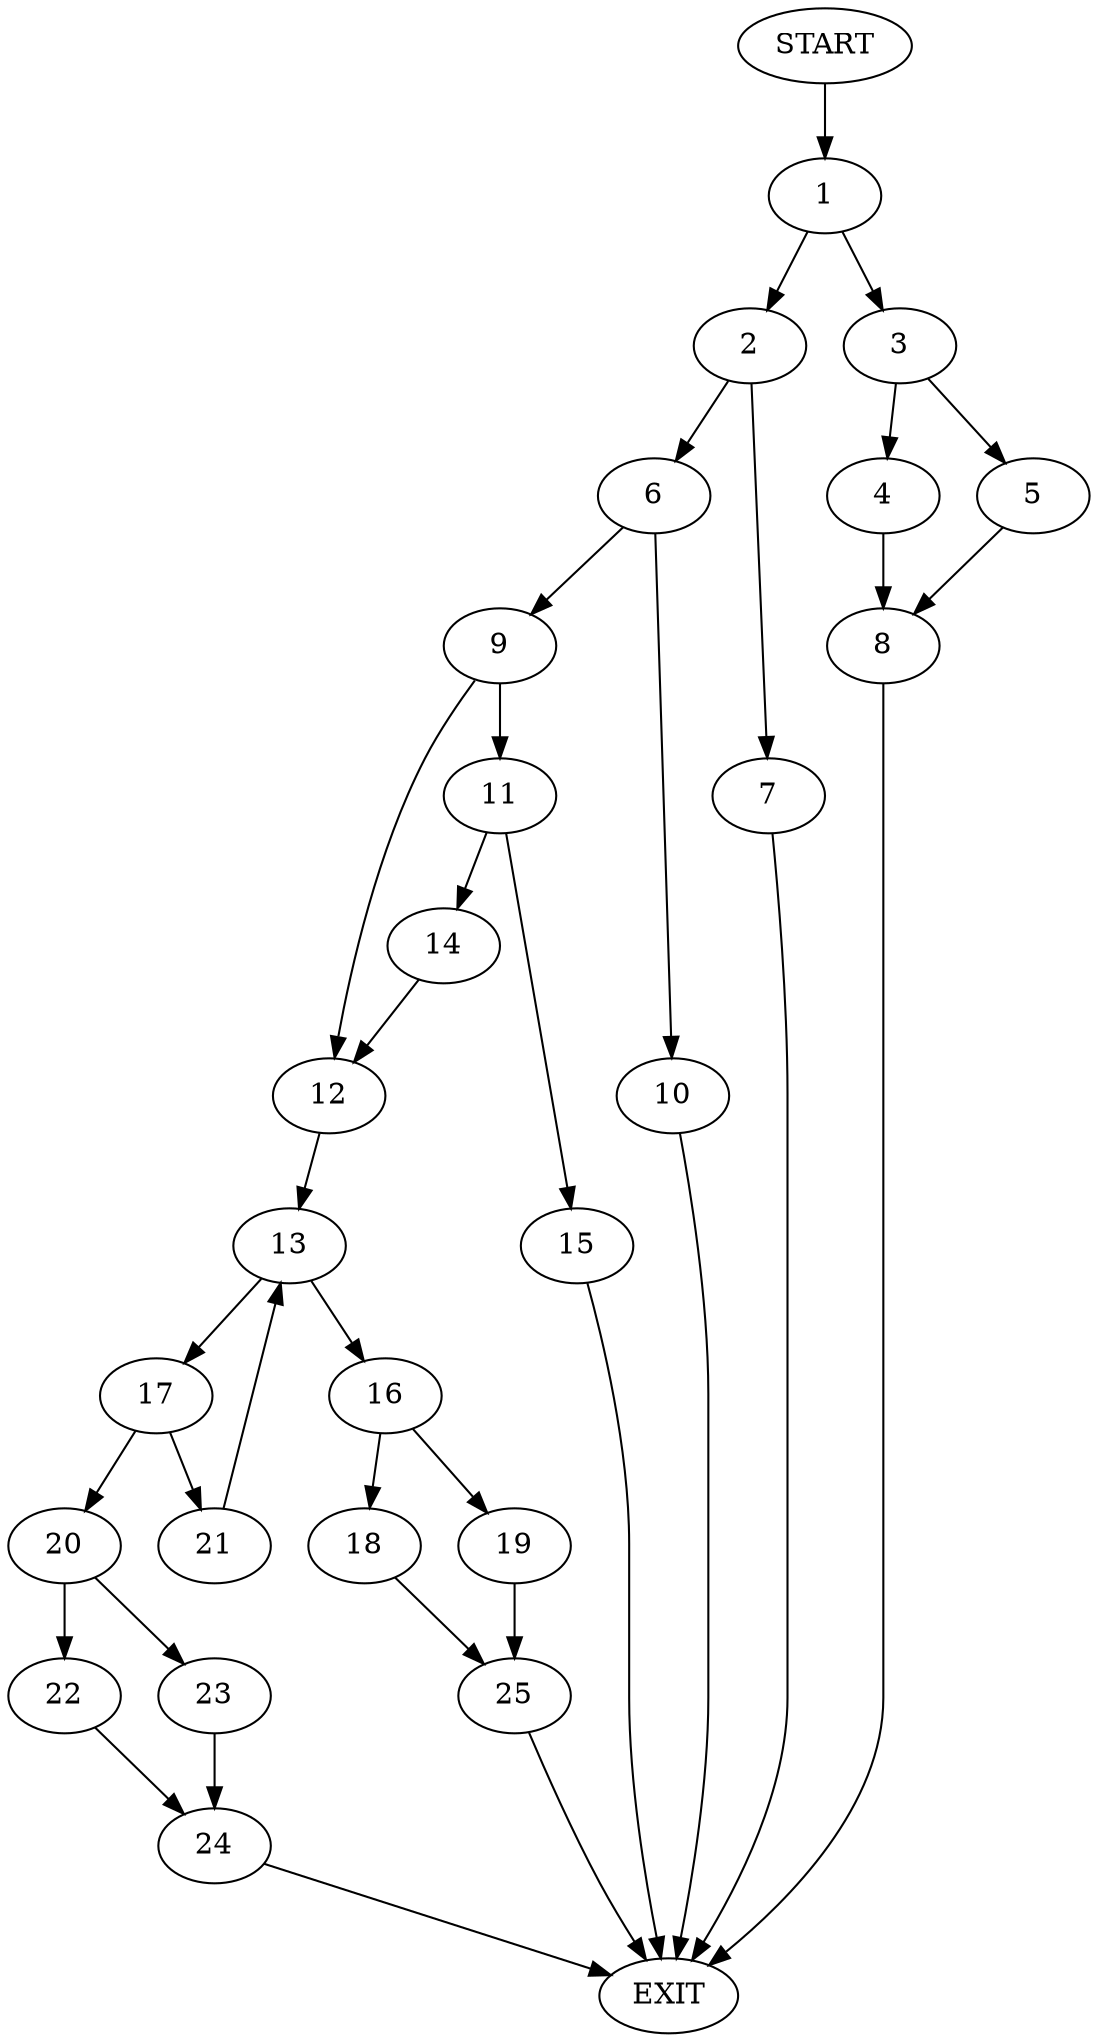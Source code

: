 digraph {
0 [label="START"]
26 [label="EXIT"]
0 -> 1
1 -> 2
1 -> 3
3 -> 4
3 -> 5
2 -> 6
2 -> 7
5 -> 8
4 -> 8
8 -> 26
6 -> 9
6 -> 10
7 -> 26
9 -> 11
9 -> 12
10 -> 26
12 -> 13
11 -> 14
11 -> 15
15 -> 26
14 -> 12
13 -> 16
13 -> 17
16 -> 18
16 -> 19
17 -> 20
17 -> 21
21 -> 13
20 -> 22
20 -> 23
23 -> 24
22 -> 24
24 -> 26
19 -> 25
18 -> 25
25 -> 26
}
